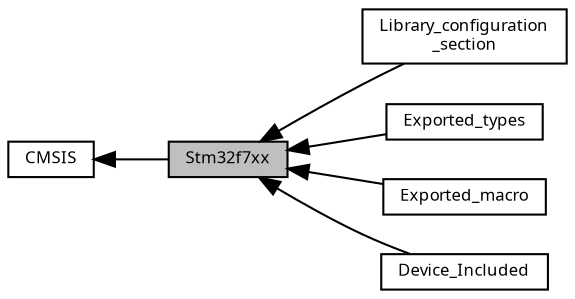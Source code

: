 digraph "Stm32f7xx"
{
  edge [fontname="Sans",fontsize="8",labelfontname="Sans",labelfontsize="8"];
  node [fontname="Sans",fontsize="8",shape=record];
  rankdir=LR;
  Node2 [label="Library_configuration\l_section",height=0.2,width=0.4,color="black", fillcolor="white", style="filled",URL="$group___library__configuration__section.html"];
  Node4 [label="Exported_types",height=0.2,width=0.4,color="black", fillcolor="white", style="filled",URL="$group___exported__types.html"];
  Node5 [label="Exported_macro",height=0.2,width=0.4,color="black", fillcolor="white", style="filled",URL="$group___exported__macro.html"];
  Node1 [label="CMSIS",height=0.2,width=0.4,color="black", fillcolor="white", style="filled",URL="$group___c_m_s_i_s.html"];
  Node3 [label="Device_Included",height=0.2,width=0.4,color="black", fillcolor="white", style="filled",URL="$group___device___included.html"];
  Node0 [label="Stm32f7xx",height=0.2,width=0.4,color="black", fillcolor="grey75", style="filled", fontcolor="black"];
  Node1->Node0 [shape=plaintext, dir="back", style="solid"];
  Node0->Node2 [shape=plaintext, dir="back", style="solid"];
  Node0->Node3 [shape=plaintext, dir="back", style="solid"];
  Node0->Node4 [shape=plaintext, dir="back", style="solid"];
  Node0->Node5 [shape=plaintext, dir="back", style="solid"];
}

